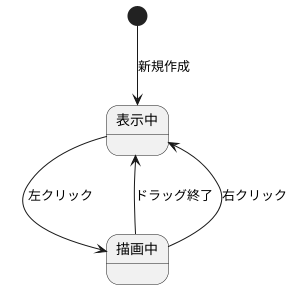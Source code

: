@startuml 描画エリアの状態遷移

[*] --> 表示中 : 新規作成
表示中 --> 描画中 : 左クリック
描画中 --> 表示中 : ドラッグ終了
描画中 --> 表示中 : 右クリック

@enduml